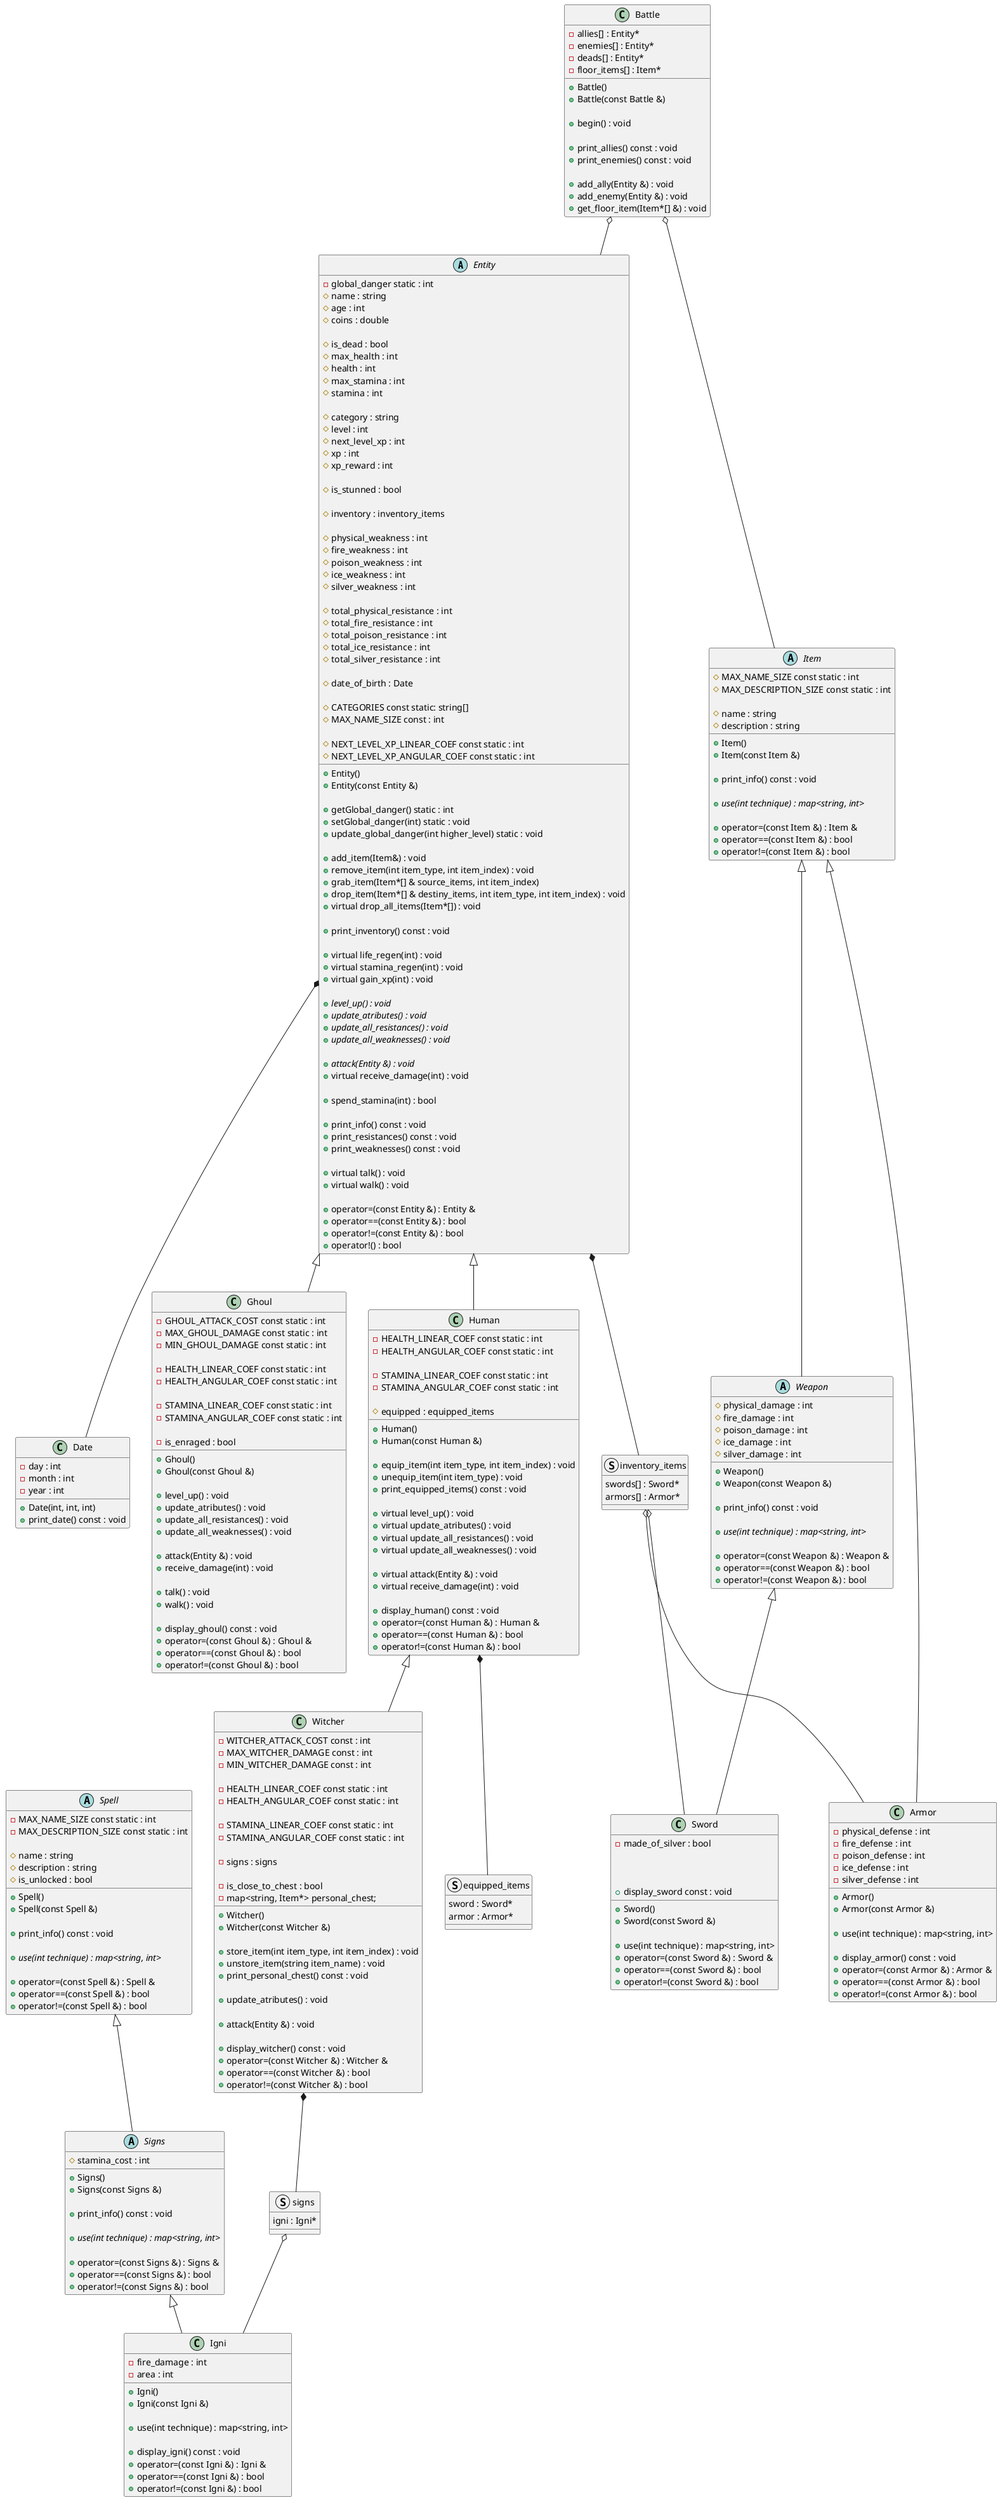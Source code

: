 @@startuml

abstract class Entity {
    - global_danger static : int
    # name : string
    # age : int
    # coins : double

    # is_dead : bool
    # max_health : int
    # health : int
    # max_stamina : int
    # stamina : int

    # category : string
    # level : int
    # next_level_xp : int
    # xp : int
    # xp_reward : int

    # is_stunned : bool

    # inventory : inventory_items

    # physical_weakness : int
    # fire_weakness : int
    # poison_weakness : int
    # ice_weakness : int
    # silver_weakness : int

    # total_physical_resistance : int
    # total_fire_resistance : int
    # total_poison_resistance : int
    # total_ice_resistance : int
    # total_silver_resistance : int

    # date_of_birth : Date

    # CATEGORIES const static: string[]
    # MAX_NAME_SIZE const : int

    # NEXT_LEVEL_XP_LINEAR_COEF const static : int
    # NEXT_LEVEL_XP_ANGULAR_COEF const static : int

    + Entity()
    + Entity(const Entity &)

    + getGlobal_danger() static : int
    + setGlobal_danger(int) static : void
    + update_global_danger(int higher_level) static : void

    + add_item(Item&) : void
    + remove_item(int item_type, int item_index) : void
    + grab_item(Item*[] & source_items, int item_index)
    + drop_item(Item*[] & destiny_items, int item_type, int item_index) : void
    + virtual drop_all_items(Item*[]) : void

    + print_inventory() const : void

    + virtual life_regen(int) : void
    + virtual stamina_regen(int) : void
    + virtual gain_xp(int) : void

    + {abstract} level_up() : void
    + {abstract} update_atributes() : void
    + {abstract} update_all_resistances() : void
    + {abstract} update_all_weaknesses() : void

    + {abstract} attack(Entity &) : void
    + virtual receive_damage(int) : void

    + spend_stamina(int) : bool

    + print_info() const : void
    + print_resistances() const : void
    + print_weaknesses() const : void

    + virtual talk() : void
    + virtual walk() : void

    + operator=(const Entity &) : Entity &
    + operator==(const Entity &) : bool
    + operator!=(const Entity &) : bool
    + operator!() : bool
}

class Human {
    - HEALTH_LINEAR_COEF const static : int
    - HEALTH_ANGULAR_COEF const static : int 

    - STAMINA_LINEAR_COEF const static : int 
    - STAMINA_ANGULAR_COEF const static : int 

    # equipped : equipped_items

    + Human()
    + Human(const Human &)

    + equip_item(int item_type, int item_index) : void
    + unequip_item(int item_type) : void
    + print_equipped_items() const : void

    + virtual level_up() : void
    + virtual update_atributes() : void
    + virtual update_all_resistances() : void
    + virtual update_all_weaknesses() : void

    + virtual attack(Entity &) : void
    + virtual receive_damage(int) : void
    
    + display_human() const : void
    + operator=(const Human &) : Human &
    + operator==(const Human &) : bool
    + operator!=(const Human &) : bool
}

class Witcher {
    - WITCHER_ATTACK_COST const : int
    - MAX_WITCHER_DAMAGE const : int
    - MIN_WITCHER_DAMAGE const : int

    - HEALTH_LINEAR_COEF const static : int 
    - HEALTH_ANGULAR_COEF const static : int 
    
    - STAMINA_LINEAR_COEF const static : int 
    - STAMINA_ANGULAR_COEF const static : int 

    - signs : signs 

    - is_close_to_chest : bool
    - map<string, Item*> personal_chest;

    + Witcher()
    + Witcher(const Witcher &)

    + store_item(int item_type, int item_index) : void
    + unstore_item(string item_name) : void
    + print_personal_chest() const : void

    + update_atributes() : void

    + attack(Entity &) : void

    + display_witcher() const : void
    + operator=(const Witcher &) : Witcher &
    + operator==(const Witcher &) : bool
    + operator!=(const Witcher &) : bool
}

class Ghoul {
    - GHOUL_ATTACK_COST const static : int
    - MAX_GHOUL_DAMAGE const static : int
    - MIN_GHOUL_DAMAGE const static : int

    - HEALTH_LINEAR_COEF const static : int
    - HEALTH_ANGULAR_COEF const static : int

    - STAMINA_LINEAR_COEF const static : int
    - STAMINA_ANGULAR_COEF const static : int

    - is_enraged : bool

    + Ghoul()
    + Ghoul(const Ghoul &)

    + level_up() : void
    + update_atributes() : void
    + update_all_resistances() : void
    + update_all_weaknesses() : void

    + attack(Entity &) : void
    + receive_damage(int) : void

    + talk() : void
    + walk() : void

    + display_ghoul() const : void
    + operator=(const Ghoul &) : Ghoul &
    + operator==(const Ghoul &) : bool
    + operator!=(const Ghoul &) : bool
}

abstract class Item {
    # MAX_NAME_SIZE const static : int
    # MAX_DESCRIPTION_SIZE const static : int

    # name : string
    # description : string

    + Item()
    + Item(const Item &)

    + print_info() const : void

    + {abstract} use(int technique) : map<string, int>

    + operator=(const Item &) : Item &
    + operator==(const Item &) : bool
    + operator!=(const Item &) : bool

}

abstract class Weapon {
    # physical_damage : int
    # fire_damage : int
    # poison_damage : int
    # ice_damage : int
    # silver_damage : int

    + Weapon()
    + Weapon(const Weapon &)

    + print_info() const : void

    + {abstract} use(int technique) : map<string, int>

    + operator=(const Weapon &) : Weapon &
    + operator==(const Weapon &) : bool
    + operator!=(const Weapon &) : bool
}

class Sword {
    - made_of_silver : bool

    + Sword()
    + Sword(const Sword &)

    + use(int technique) : map<string, int>

    + display_sword const : void
    + operator=(const Sword &) : Sword &
    + operator==(const Sword &) : bool
    + operator!=(const Sword &) : bool
}

class Armor {
    - physical_defense : int
    - fire_defense : int
    - poison_defense : int
    - ice_defense : int 
    - silver_defense : int

    + Armor()
    + Armor(const Armor &)

    + use(int technique) : map<string, int>

    + display_armor() const : void
    + operator=(const Armor &) : Armor &
    + operator==(const Armor &) : bool
    + operator!=(const Armor &) : bool
}

abstract class Spell {
    - MAX_NAME_SIZE const static : int
    - MAX_DESCRIPTION_SIZE const static : int 

    # name : string
    # description : string
    # is_unlocked : bool

    + Spell()
    + Spell(const Spell &)

    + print_info() const : void

    + {abstract} use(int technique) : map<string, int>

    + operator=(const Spell &) : Spell &
    + operator==(const Spell &) : bool
    + operator!=(const Spell &) : bool

}

abstract class Signs {
    # stamina_cost : int

    + Signs()
    + Signs(const Signs &)

    + print_info() const : void

    + {abstract} use(int technique) : map<string, int>

    + operator=(const Signs &) : Signs &
    + operator==(const Signs &) : bool
    + operator!=(const Signs &) : bool
}

class Igni {
    - fire_damage : int
    - area : int

    + Igni()
    + Igni(const Igni &)

    + use(int technique) : map<string, int>

    + display_igni() const : void
    + operator=(const Igni &) : Igni &
    + operator==(const Igni &) : bool
    + operator!=(const Igni &) : bool
}

struct inventory_items {
    swords[] : Sword*
    armors[] : Armor*
}

struct equipped_items {
    sword : Sword*
    armor : Armor*
}

struct signs {
    igni : Igni*
}

class Battle {
    - allies[] : Entity*
    - enemies[] : Entity*
    - deads[] : Entity*
    - floor_items[] : Item*
    + Battle()
    + Battle(const Battle &)

    + begin() : void

    + print_allies() const : void
    + print_enemies() const : void

    + add_ally(Entity &) : void
    + add_enemy(Entity &) : void
    + get_floor_item(Item*[] &) : void
}

class Date {
    - day : int
    - month : int
    - year : int
    + Date(int, int, int)
    + print_date() const : void
}

Entity <|-- Human
Entity <|-- Ghoul
Human <|-- Witcher

Item <|-- Weapon
Item <|-- Armor
Weapon <|-- Sword

Spell <|-- Signs
Signs <|-- Igni

Entity *-- Date
Entity *-- inventory_items

Human *-- equipped_items

Witcher *-- signs

signs o-- Igni

inventory_items o-- Sword
inventory_items o-- Armor

Battle o-- Entity
Battle o-- Item

@@enduml